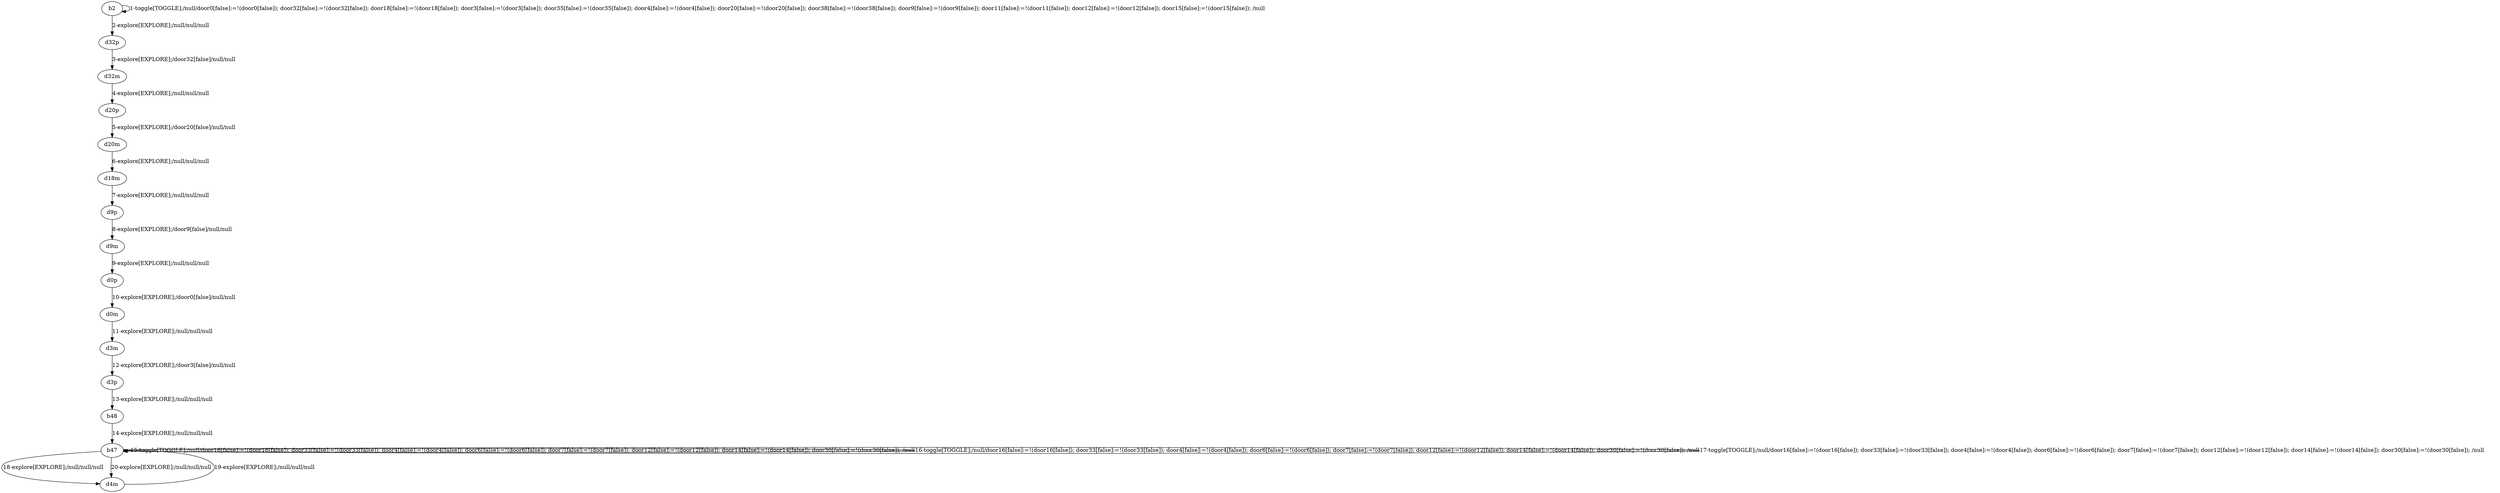 # Total number of goals covered by this test: 1
# d4m --> b47

digraph g {
"b2" -> "b2" [label = "1-toggle[TOGGLE];/null/door0[false]:=!(door0[false]); door32[false]:=!(door32[false]); door18[false]:=!(door18[false]); door3[false]:=!(door3[false]); door35[false]:=!(door35[false]); door4[false]:=!(door4[false]); door20[false]:=!(door20[false]); door38[false]:=!(door38[false]); door9[false]:=!(door9[false]); door11[false]:=!(door11[false]); door12[false]:=!(door12[false]); door15[false]:=!(door15[false]); /null"];
"b2" -> "d32p" [label = "2-explore[EXPLORE];/null/null/null"];
"d32p" -> "d32m" [label = "3-explore[EXPLORE];/door32[false]/null/null"];
"d32m" -> "d20p" [label = "4-explore[EXPLORE];/null/null/null"];
"d20p" -> "d20m" [label = "5-explore[EXPLORE];/door20[false]/null/null"];
"d20m" -> "d18m" [label = "6-explore[EXPLORE];/null/null/null"];
"d18m" -> "d9p" [label = "7-explore[EXPLORE];/null/null/null"];
"d9p" -> "d9m" [label = "8-explore[EXPLORE];/door9[false]/null/null"];
"d9m" -> "d0p" [label = "9-explore[EXPLORE];/null/null/null"];
"d0p" -> "d0m" [label = "10-explore[EXPLORE];/door0[false]/null/null"];
"d0m" -> "d3m" [label = "11-explore[EXPLORE];/null/null/null"];
"d3m" -> "d3p" [label = "12-explore[EXPLORE];/door3[false]/null/null"];
"d3p" -> "b48" [label = "13-explore[EXPLORE];/null/null/null"];
"b48" -> "b47" [label = "14-explore[EXPLORE];/null/null/null"];
"b47" -> "b47" [label = "15-toggle[TOGGLE];/null/door16[false]:=!(door16[false]); door33[false]:=!(door33[false]); door4[false]:=!(door4[false]); door6[false]:=!(door6[false]); door7[false]:=!(door7[false]); door12[false]:=!(door12[false]); door14[false]:=!(door14[false]); door30[false]:=!(door30[false]); /null"];
"b47" -> "b47" [label = "16-toggle[TOGGLE];/null/door16[false]:=!(door16[false]); door33[false]:=!(door33[false]); door4[false]:=!(door4[false]); door6[false]:=!(door6[false]); door7[false]:=!(door7[false]); door12[false]:=!(door12[false]); door14[false]:=!(door14[false]); door30[false]:=!(door30[false]); /null"];
"b47" -> "b47" [label = "17-toggle[TOGGLE];/null/door16[false]:=!(door16[false]); door33[false]:=!(door33[false]); door4[false]:=!(door4[false]); door6[false]:=!(door6[false]); door7[false]:=!(door7[false]); door12[false]:=!(door12[false]); door14[false]:=!(door14[false]); door30[false]:=!(door30[false]); /null"];
"b47" -> "d4m" [label = "18-explore[EXPLORE];/null/null/null"];
"d4m" -> "b47" [label = "19-explore[EXPLORE];/null/null/null"];
"b47" -> "d4m" [label = "20-explore[EXPLORE];/null/null/null"];
}